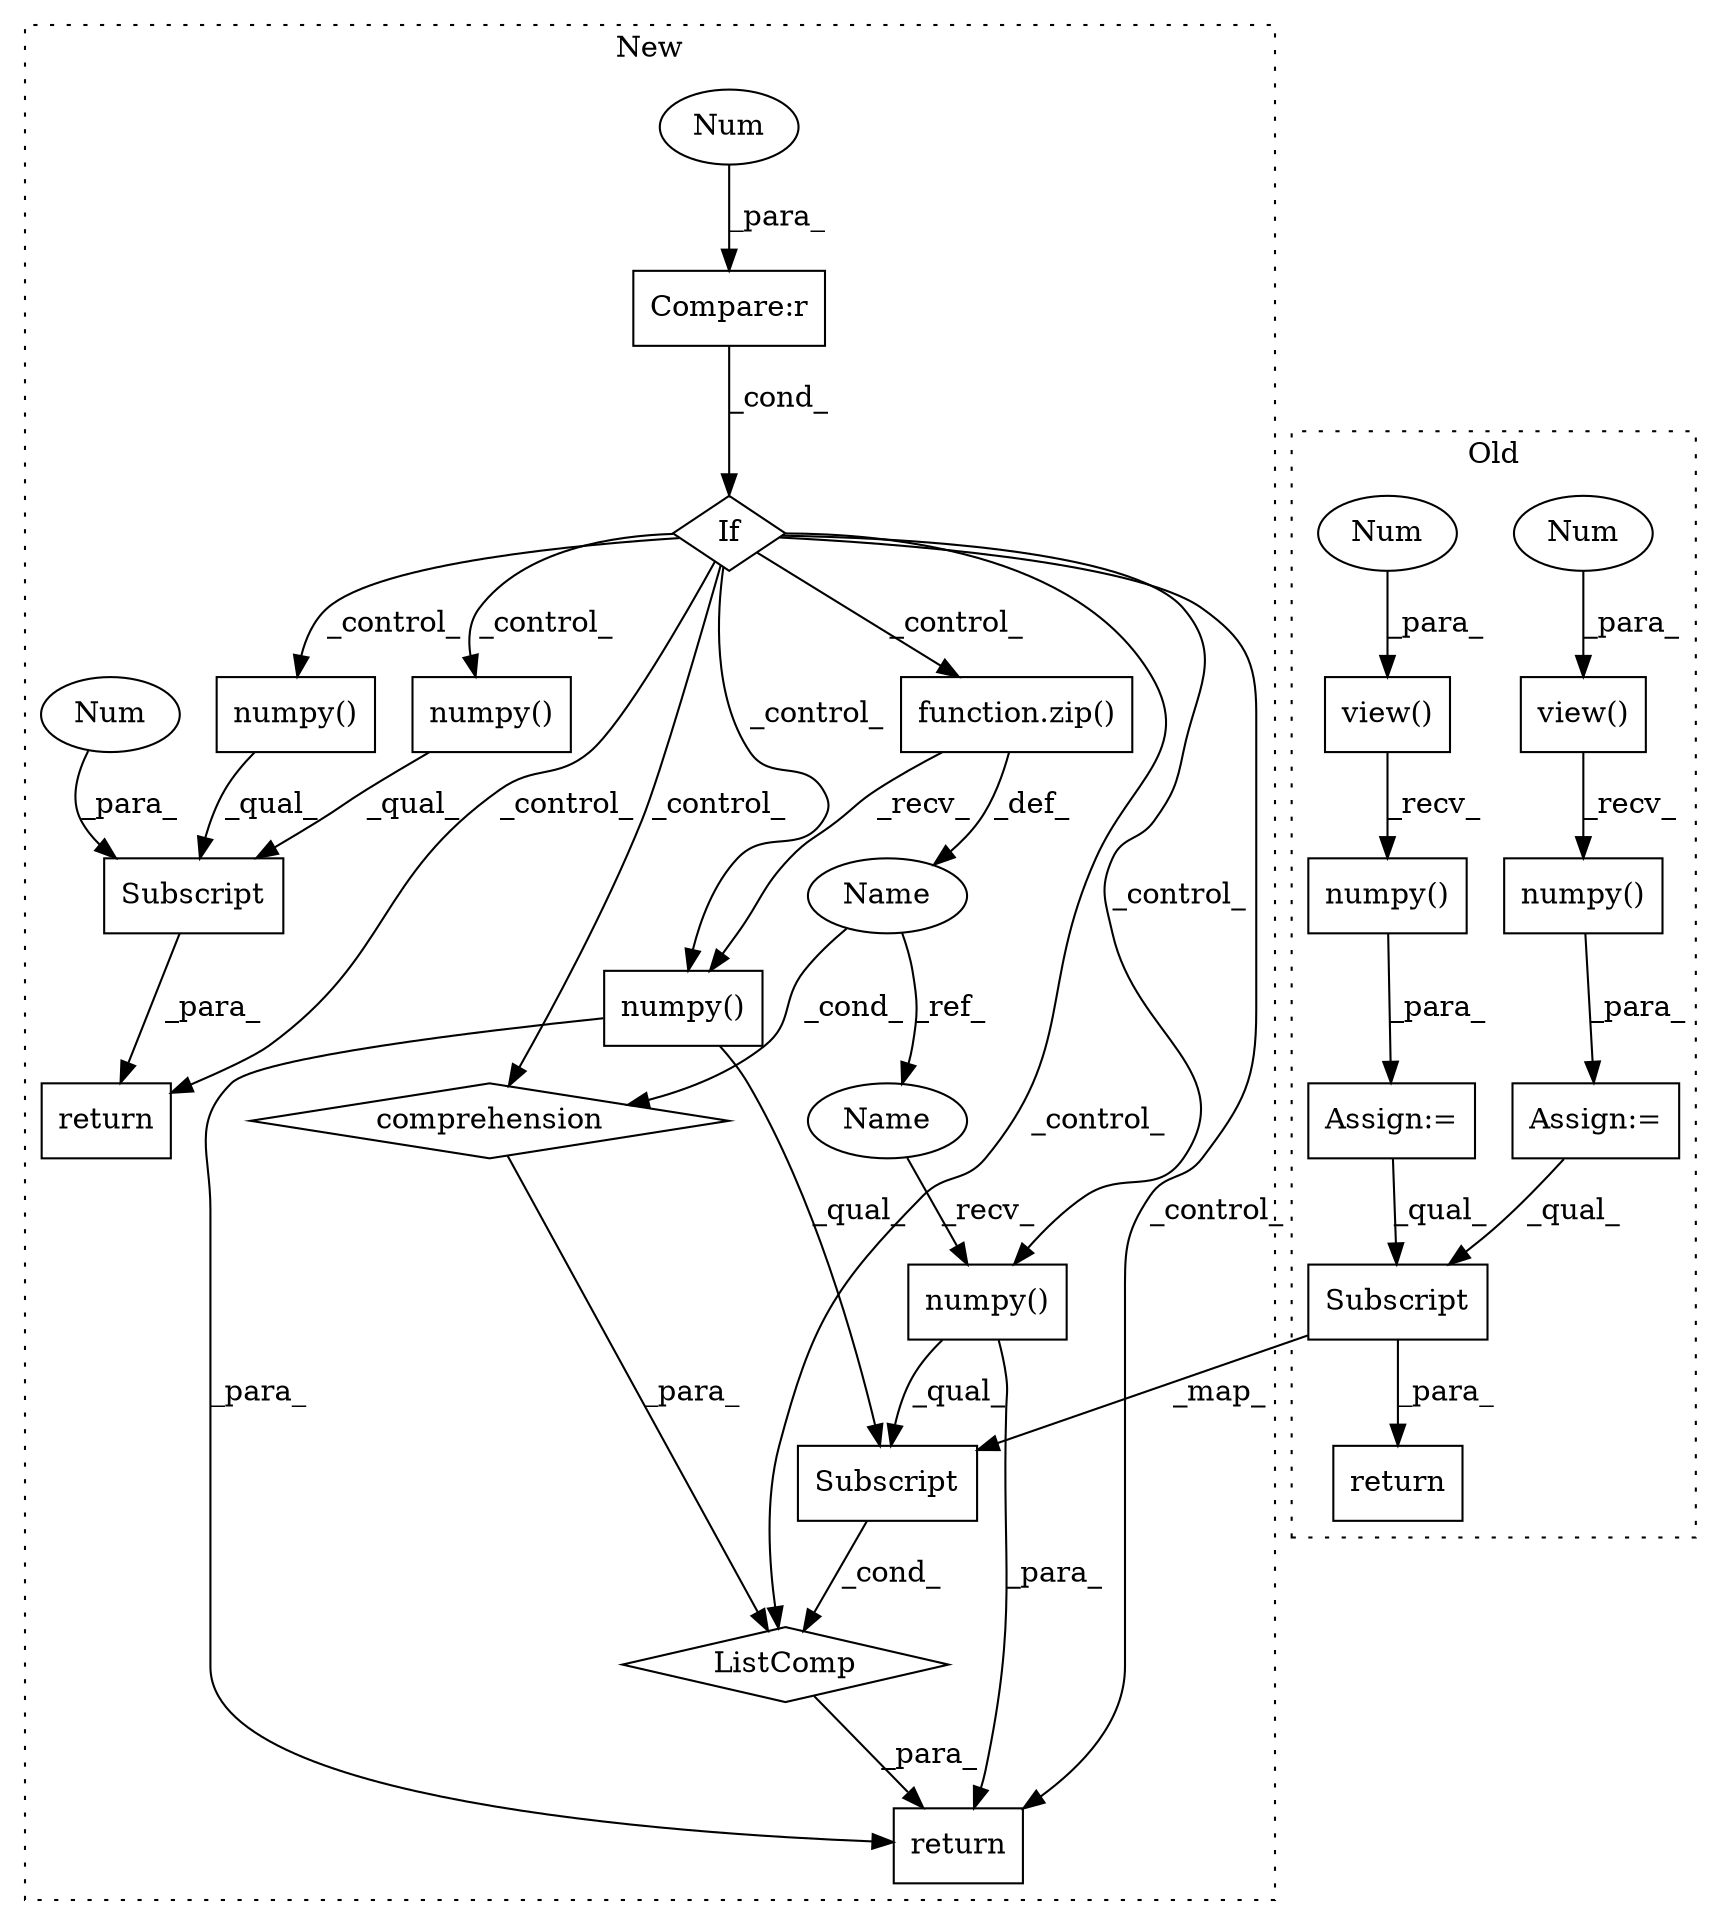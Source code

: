 digraph G {
subgraph cluster0 {
1 [label="view()" a="75" s="2256,2270" l="12,1" shape="box"];
3 [label="Num" a="76" s="2268" l="2" shape="ellipse"];
4 [label="Assign:=" a="68" s="2253" l="3" shape="box"];
5 [label="numpy()" a="75" s="2256" l="23" shape="box"];
11 [label="Subscript" a="63" s="2291,0" l="33,0" shape="box"];
14 [label="view()" a="75" s="2217,2230" l="11,1" shape="box"];
17 [label="numpy()" a="75" s="2217" l="22" shape="box"];
21 [label="Num" a="76" s="2228" l="2" shape="ellipse"];
24 [label="Assign:=" a="68" s="2214" l="3" shape="box"];
25 [label="return" a="93" s="2284" l="7" shape="box"];
label = "Old";
style="dotted";
}
subgraph cluster1 {
2 [label="numpy()" a="75" s="2709" l="13" shape="box"];
6 [label="return" a="93" s="2676" l="7" shape="box"];
7 [label="If" a="96" s="2551" l="3" shape="diamond"];
8 [label="Subscript" a="63" s="2683,0" l="43,0" shape="box"];
9 [label="Compare:r" a="40" s="2554" l="15" shape="box"];
10 [label="numpy()" a="75" s="2608" l="9" shape="box"];
12 [label="Subscript" a="63" s="2587,0" l="34,0" shape="box"];
13 [label="ListComp" a="106" s="2586" l="71" shape="diamond"];
15 [label="Name" a="87" s="2629" l="1" shape="ellipse"];
16 [label="comprehension" a="45" s="2622" l="3" shape="diamond"];
18 [label="numpy()" a="75" s="2597" l="9" shape="box"];
19 [label="function.zip()" a="75" s="2634,2655" l="4,1" shape="box"];
20 [label="numpy()" a="75" s="2693" l="14" shape="box"];
22 [label="Num" a="76" s="2568" l="1" shape="ellipse"];
23 [label="Num" a="76" s="2724" l="1" shape="ellipse"];
26 [label="return" a="93" s="2579" l="7" shape="box"];
27 [label="Name" a="87" s="2608" l="1" shape="ellipse"];
label = "New";
style="dotted";
}
1 -> 5 [label="_recv_"];
2 -> 8 [label="_qual_"];
3 -> 1 [label="_para_"];
4 -> 11 [label="_qual_"];
5 -> 4 [label="_para_"];
7 -> 13 [label="_control_"];
7 -> 20 [label="_control_"];
7 -> 26 [label="_control_"];
7 -> 2 [label="_control_"];
7 -> 19 [label="_control_"];
7 -> 6 [label="_control_"];
7 -> 10 [label="_control_"];
7 -> 18 [label="_control_"];
7 -> 16 [label="_control_"];
8 -> 6 [label="_para_"];
9 -> 7 [label="_cond_"];
10 -> 26 [label="_para_"];
10 -> 12 [label="_qual_"];
11 -> 12 [label="_map_"];
11 -> 25 [label="_para_"];
12 -> 13 [label="_cond_"];
13 -> 26 [label="_para_"];
14 -> 17 [label="_recv_"];
15 -> 27 [label="_ref_"];
15 -> 16 [label="_cond_"];
16 -> 13 [label="_para_"];
17 -> 24 [label="_para_"];
18 -> 26 [label="_para_"];
18 -> 12 [label="_qual_"];
19 -> 18 [label="_recv_"];
19 -> 15 [label="_def_"];
20 -> 8 [label="_qual_"];
21 -> 14 [label="_para_"];
22 -> 9 [label="_para_"];
23 -> 8 [label="_para_"];
24 -> 11 [label="_qual_"];
27 -> 10 [label="_recv_"];
}